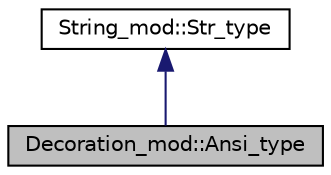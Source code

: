 digraph "Decoration_mod::Ansi_type"
{
 // LATEX_PDF_SIZE
  edge [fontname="Helvetica",fontsize="10",labelfontname="Helvetica",labelfontsize="10"];
  node [fontname="Helvetica",fontsize="10",shape=record];
  Node1 [label="Decoration_mod::Ansi_type",height=0.2,width=0.4,color="black", fillcolor="grey75", style="filled", fontcolor="black",tooltip=" "];
  Node2 -> Node1 [dir="back",color="midnightblue",fontsize="10",style="solid",fontname="Helvetica"];
  Node2 [label="String_mod::Str_type",height=0.2,width=0.4,color="black", fillcolor="white", style="filled",URL="$structString__mod_1_1Str__type.html",tooltip="The primitive type to contain an allocatable character type as a single string."];
}
